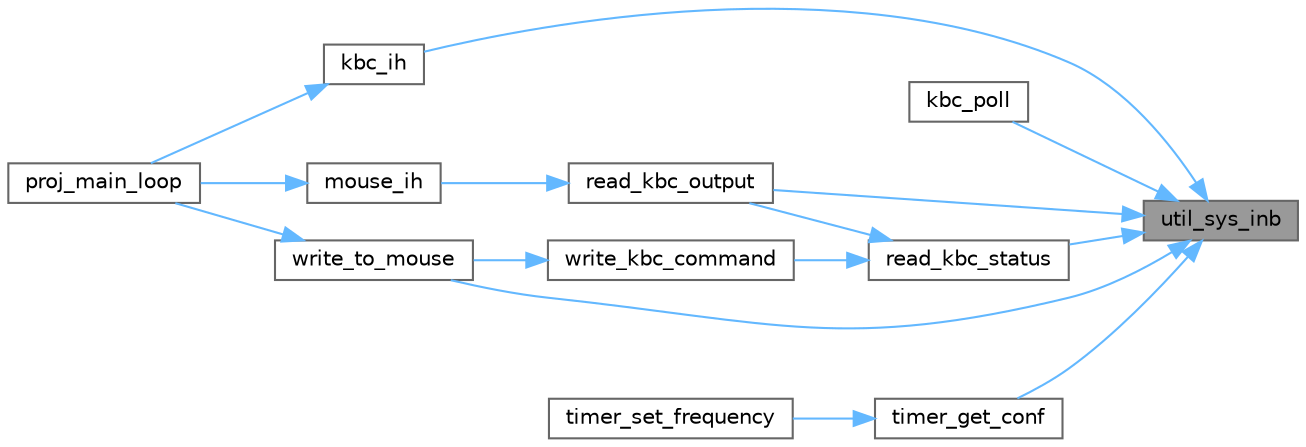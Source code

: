digraph "util_sys_inb"
{
 // LATEX_PDF_SIZE
  bgcolor="transparent";
  edge [fontname=Helvetica,fontsize=10,labelfontname=Helvetica,labelfontsize=10];
  node [fontname=Helvetica,fontsize=10,shape=box,height=0.2,width=0.4];
  rankdir="RL";
  Node1 [label="util_sys_inb",height=0.2,width=0.4,color="gray40", fillcolor="grey60", style="filled", fontcolor="black",tooltip="Reads from the port and transforms it into an 8 bit value."];
  Node1 -> Node2 [dir="back",color="steelblue1",style="solid"];
  Node2 [label="kbc_ih",height=0.2,width=0.4,color="grey40", fillcolor="white", style="filled",URL="$keyboard_8c.html#aea970a154161a35f6894898a092ed70a",tooltip="Keyboard interrupt handler."];
  Node2 -> Node3 [dir="back",color="steelblue1",style="solid"];
  Node3 [label="proj_main_loop",height=0.2,width=0.4,color="grey40", fillcolor="white", style="filled",URL="$proj_8c.html#a2a16f651eccbd248e1ad3b3b924b143b",tooltip=" "];
  Node1 -> Node4 [dir="back",color="steelblue1",style="solid"];
  Node4 [label="kbc_poll",height=0.2,width=0.4,color="grey40", fillcolor="white", style="filled",URL="$keyboard_8c.html#a5dbce4ca836343096f095db0873b6652",tooltip="Polls the keyboard."];
  Node1 -> Node5 [dir="back",color="steelblue1",style="solid"];
  Node5 [label="read_kbc_output",height=0.2,width=0.4,color="grey40", fillcolor="white", style="filled",URL="$mouse_8c.html#a4d243ee9e6e25fd22d0d7e53e2dd2f90",tooltip="Reads the output from the keyboard controller."];
  Node5 -> Node6 [dir="back",color="steelblue1",style="solid"];
  Node6 [label="mouse_ih",height=0.2,width=0.4,color="grey40", fillcolor="white", style="filled",URL="$mouse_8c.html#a210374b50462acdedab00df64d5cea3c",tooltip="The interrupt handler for mouse interrupts."];
  Node6 -> Node3 [dir="back",color="steelblue1",style="solid"];
  Node1 -> Node7 [dir="back",color="steelblue1",style="solid"];
  Node7 [label="read_kbc_status",height=0.2,width=0.4,color="grey40", fillcolor="white", style="filled",URL="$mouse_8c.html#a56ce3da7a1cebb928912020a9e554828",tooltip="Reads the status of the keyboard controller."];
  Node7 -> Node5 [dir="back",color="steelblue1",style="solid"];
  Node7 -> Node8 [dir="back",color="steelblue1",style="solid"];
  Node8 [label="write_kbc_command",height=0.2,width=0.4,color="grey40", fillcolor="white", style="filled",URL="$mouse_8c.html#acd2de5dc5731158db5229777028cb855",tooltip="Writes a command to the keyboard controller."];
  Node8 -> Node9 [dir="back",color="steelblue1",style="solid"];
  Node9 [label="write_to_mouse",height=0.2,width=0.4,color="grey40", fillcolor="white", style="filled",URL="$mouse_8c.html#a0cee9b230b812d6261cfe0c72be343a8",tooltip="Writes a command to the mouse."];
  Node9 -> Node3 [dir="back",color="steelblue1",style="solid"];
  Node1 -> Node10 [dir="back",color="steelblue1",style="solid"];
  Node10 [label="timer_get_conf",height=0.2,width=0.4,color="grey40", fillcolor="white", style="filled",URL="$timer_8c.html#a703c60b40c8c49607d6ecb6fef82d27a",tooltip=" "];
  Node10 -> Node11 [dir="back",color="steelblue1",style="solid"];
  Node11 [label="timer_set_frequency",height=0.2,width=0.4,color="grey40", fillcolor="white", style="filled",URL="$timer_8c.html#af2c04fa8e97ffa748fd3f612886a92a7",tooltip=" "];
  Node1 -> Node9 [dir="back",color="steelblue1",style="solid"];
}
